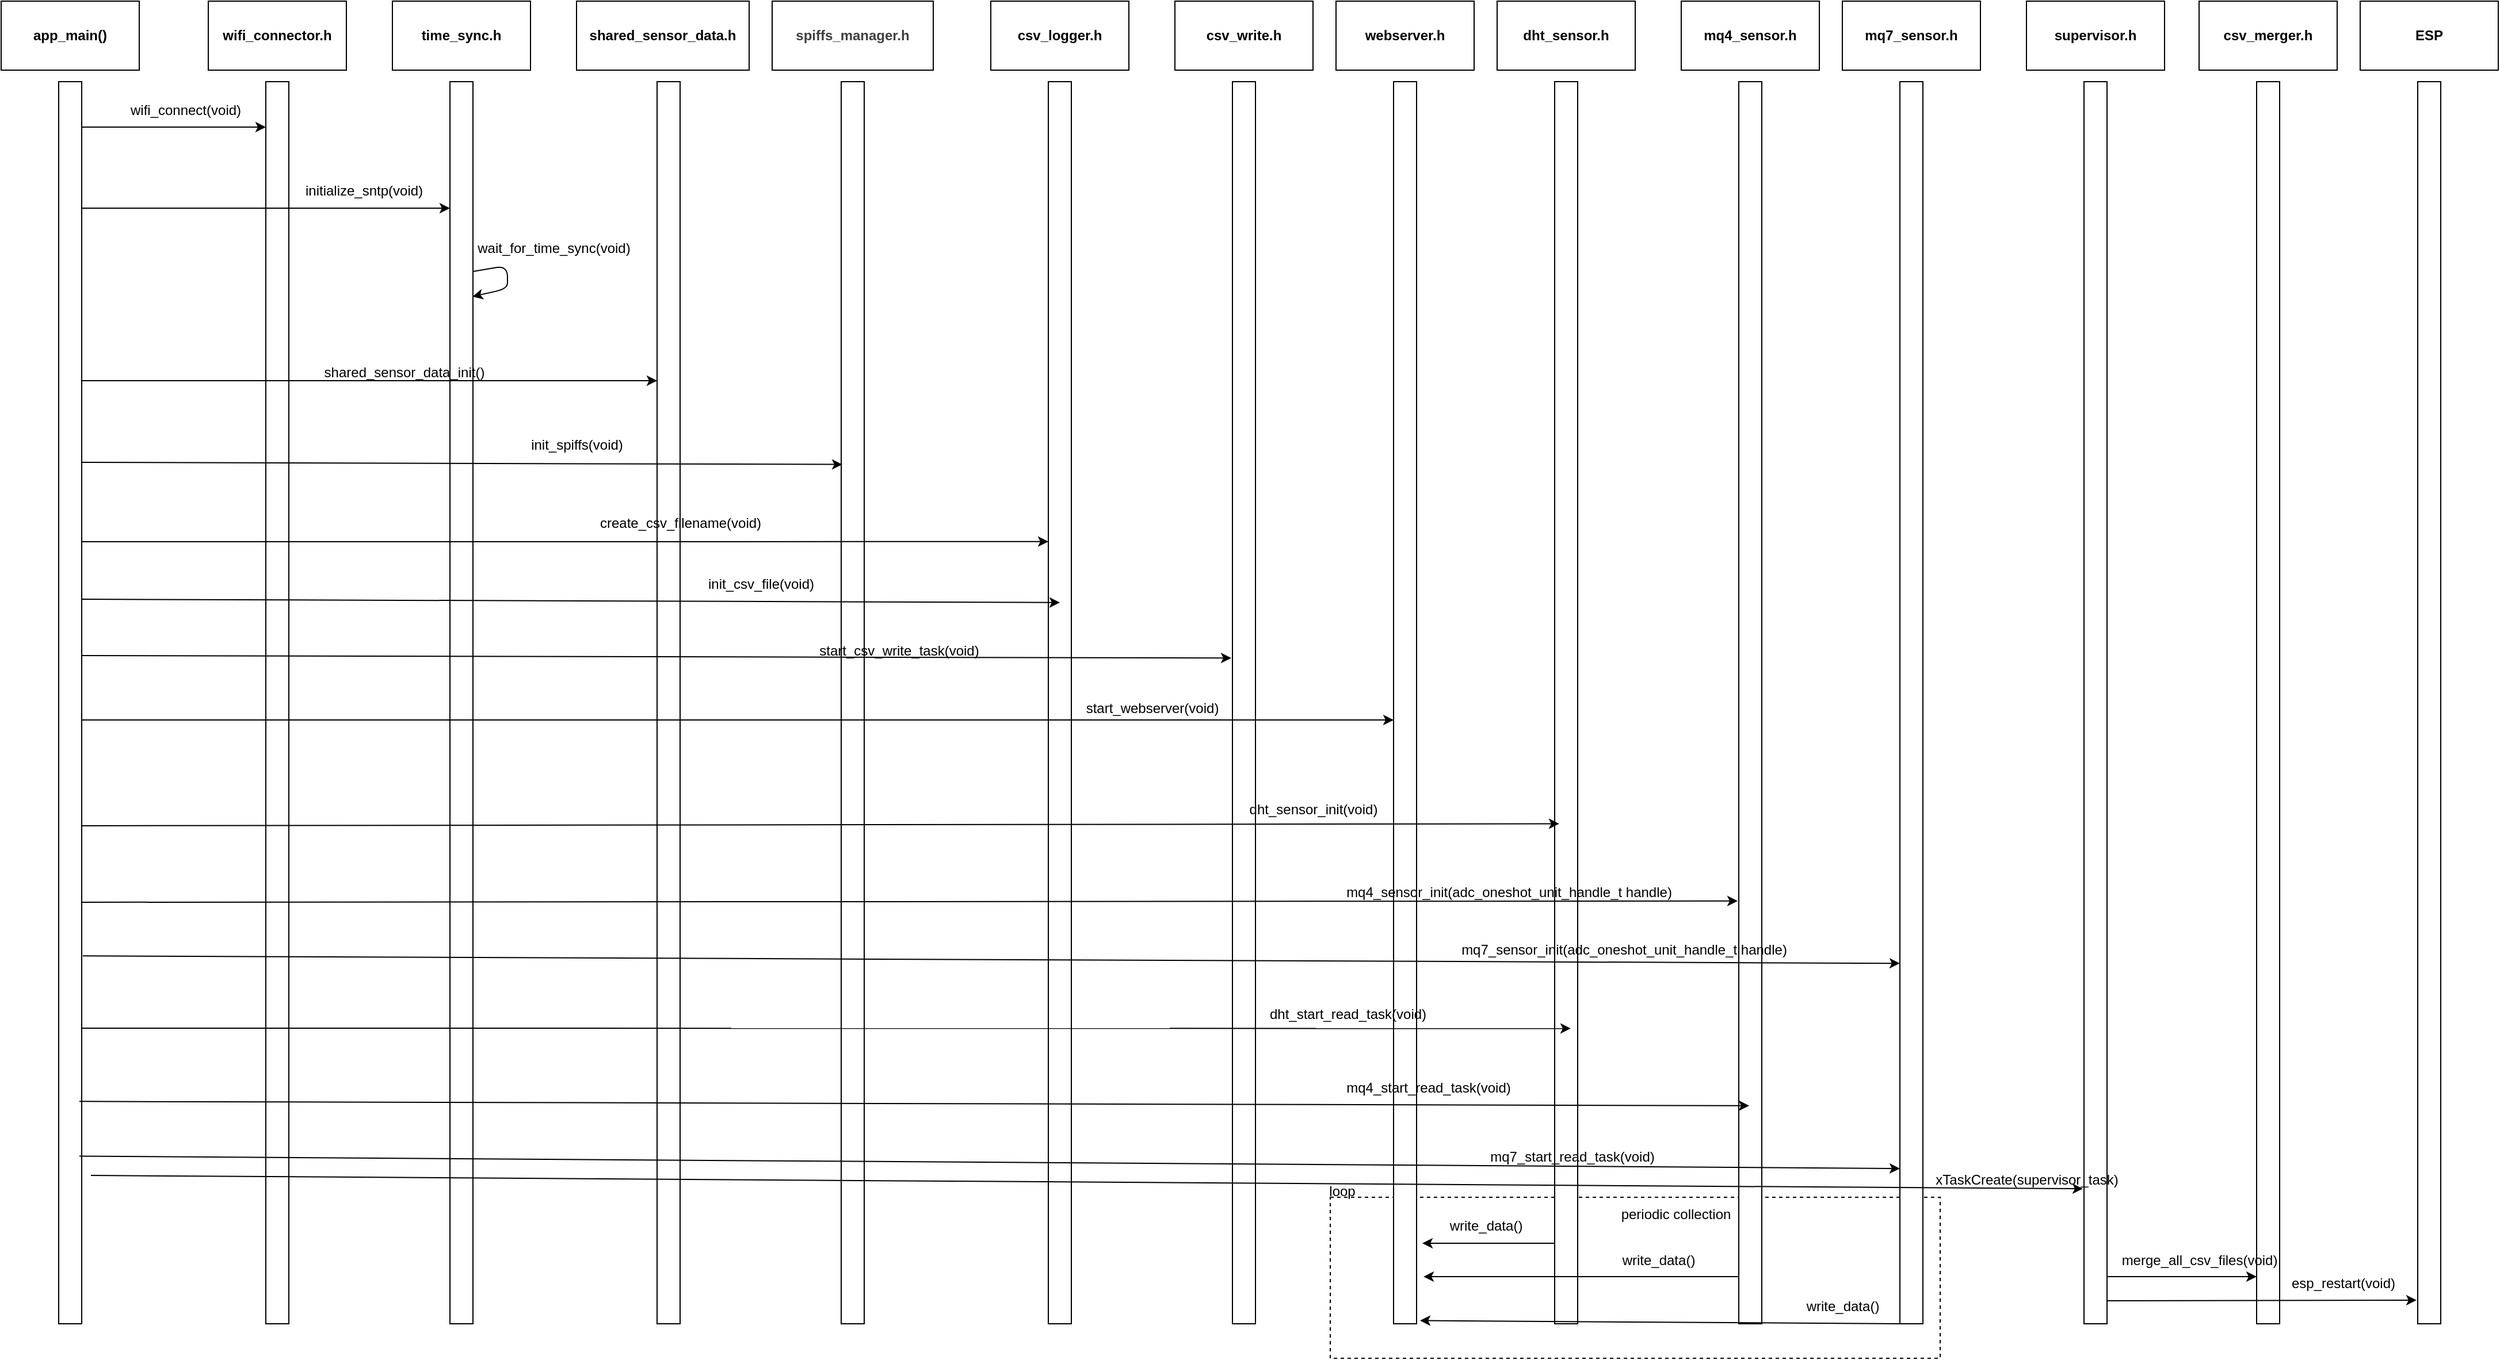 <mxfile>
    <diagram id="vKl0BwhZm0HH5AGCX_aw" name="Page-1">
        <mxGraphModel dx="1242" dy="1663" grid="1" gridSize="10" guides="1" tooltips="1" connect="1" arrows="1" fold="1" page="1" pageScale="1" pageWidth="850" pageHeight="1100" math="0" shadow="0">
            <root>
                <mxCell id="0"/>
                <mxCell id="1" parent="0"/>
                <mxCell id="62" value="" style="rounded=0;whiteSpace=wrap;html=1;dashed=1;" parent="1" vertex="1">
                    <mxGeometry x="1185" y="1010" width="530" height="140" as="geometry"/>
                </mxCell>
                <mxCell id="65" style="edgeStyle=none;html=1;entryX=1;entryY=0.5;entryDx=0;entryDy=0;" parent="1" edge="1">
                    <mxGeometry relative="1" as="geometry">
                        <mxPoint x="1385" y="1050" as="sourcePoint"/>
                        <mxPoint x="1265" y="1050" as="targetPoint"/>
                    </mxGeometry>
                </mxCell>
                <mxCell id="17" value="" style="rounded=0;whiteSpace=wrap;html=1;" parent="1" vertex="1">
                    <mxGeometry x="1380" y="40" width="20" height="1080" as="geometry"/>
                </mxCell>
                <mxCell id="41" value="" style="rounded=0;whiteSpace=wrap;html=1;" parent="1" vertex="1">
                    <mxGeometry x="1540" y="40" width="20" height="1080" as="geometry"/>
                </mxCell>
                <mxCell id="43" value="" style="rounded=0;whiteSpace=wrap;html=1;" parent="1" vertex="1">
                    <mxGeometry x="1680" y="40" width="20" height="1080" as="geometry"/>
                </mxCell>
                <mxCell id="45" value="" style="rounded=0;whiteSpace=wrap;html=1;" parent="1" vertex="1">
                    <mxGeometry x="1240" y="40" width="20" height="1080" as="geometry"/>
                </mxCell>
                <mxCell id="25" style="edgeStyle=none;html=1;entryX=0.98;entryY=0.173;entryDx=0;entryDy=0;exitX=0.94;exitY=0.153;exitDx=0;exitDy=0;exitPerimeter=0;entryPerimeter=0;" parent="1" source="7" target="7" edge="1">
                    <mxGeometry relative="1" as="geometry">
                        <mxPoint x="540" y="148" as="targetPoint"/>
                        <mxPoint x="441" y="170" as="sourcePoint"/>
                        <Array as="points">
                            <mxPoint x="470" y="200"/>
                            <mxPoint x="470" y="220"/>
                        </Array>
                    </mxGeometry>
                </mxCell>
                <mxCell id="7" value="" style="rounded=0;whiteSpace=wrap;html=1;fontStyle=1" parent="1" vertex="1">
                    <mxGeometry x="420" y="40" width="20" height="1080" as="geometry"/>
                </mxCell>
                <mxCell id="9" value="" style="rounded=0;whiteSpace=wrap;html=1;fontStyle=1" parent="1" vertex="1">
                    <mxGeometry x="600" y="40" width="20" height="1080" as="geometry"/>
                </mxCell>
                <mxCell id="11" value="" style="rounded=0;whiteSpace=wrap;html=1;" parent="1" vertex="1">
                    <mxGeometry x="760" y="40" width="20" height="1080" as="geometry"/>
                </mxCell>
                <mxCell id="13" value="" style="rounded=0;whiteSpace=wrap;html=1;" parent="1" vertex="1">
                    <mxGeometry x="940" y="40" width="20" height="1080" as="geometry"/>
                </mxCell>
                <mxCell id="15" value="" style="rounded=0;whiteSpace=wrap;html=1;" parent="1" vertex="1">
                    <mxGeometry x="1100" y="40" width="20" height="1080" as="geometry"/>
                </mxCell>
                <mxCell id="5" value="" style="rounded=0;whiteSpace=wrap;html=1;fontStyle=1" parent="1" vertex="1">
                    <mxGeometry x="260" y="40" width="20" height="1080" as="geometry"/>
                </mxCell>
                <mxCell id="19" style="edgeStyle=none;html=1;exitX=1;exitY=0.25;exitDx=0;exitDy=0;entryX=0;entryY=0.25;entryDx=0;entryDy=0;" parent="1" edge="1">
                    <mxGeometry relative="1" as="geometry">
                        <mxPoint x="100" y="79.5" as="sourcePoint"/>
                        <mxPoint x="260" y="79.5" as="targetPoint"/>
                    </mxGeometry>
                </mxCell>
                <mxCell id="21" style="edgeStyle=none;html=1;exitX=1;exitY=0.5;exitDx=0;exitDy=0;entryX=0;entryY=0.5;entryDx=0;entryDy=0;" parent="1" edge="1">
                    <mxGeometry relative="1" as="geometry">
                        <mxPoint x="100" y="150" as="sourcePoint"/>
                        <mxPoint x="420" y="150" as="targetPoint"/>
                    </mxGeometry>
                </mxCell>
                <mxCell id="27" style="edgeStyle=none;html=1;exitX=1;exitY=0.5;exitDx=0;exitDy=0;entryX=0.05;entryY=0.681;entryDx=0;entryDy=0;entryPerimeter=0;" parent="1" edge="1">
                    <mxGeometry relative="1" as="geometry">
                        <mxPoint x="100" y="371" as="sourcePoint"/>
                        <mxPoint x="761" y="372.83" as="targetPoint"/>
                    </mxGeometry>
                </mxCell>
                <mxCell id="29" style="edgeStyle=none;html=1;exitX=1;exitY=0.5;exitDx=0;exitDy=0;entryX=0;entryY=0.837;entryDx=0;entryDy=0;entryPerimeter=0;" parent="1" edge="1">
                    <mxGeometry relative="1" as="geometry">
                        <mxPoint x="100" y="440" as="sourcePoint"/>
                        <mxPoint x="940" y="439.91" as="targetPoint"/>
                    </mxGeometry>
                </mxCell>
                <mxCell id="31" style="edgeStyle=none;html=1;exitX=1;exitY=0.5;exitDx=0;exitDy=0;" parent="1" edge="1">
                    <mxGeometry relative="1" as="geometry">
                        <mxPoint x="100" y="300" as="sourcePoint"/>
                        <mxPoint x="600" y="300" as="targetPoint"/>
                    </mxGeometry>
                </mxCell>
                <mxCell id="47" style="edgeStyle=none;html=1;exitX=1;exitY=0.75;exitDx=0;exitDy=0;entryX=0;entryY=0.75;entryDx=0;entryDy=0;" parent="1" edge="1">
                    <mxGeometry relative="1" as="geometry">
                        <mxPoint x="100" y="595.0" as="sourcePoint"/>
                        <mxPoint x="1240" y="595.0" as="targetPoint"/>
                    </mxGeometry>
                </mxCell>
                <mxCell id="49" style="edgeStyle=none;html=1;exitX=1;exitY=0.75;exitDx=0;exitDy=0;entryX=0.2;entryY=0.867;entryDx=0;entryDy=0;entryPerimeter=0;" parent="1" edge="1">
                    <mxGeometry relative="1" as="geometry">
                        <mxPoint x="1384" y="685.24" as="targetPoint"/>
                        <mxPoint x="100" y="687.0" as="sourcePoint"/>
                    </mxGeometry>
                </mxCell>
                <mxCell id="3" value="" style="rounded=0;whiteSpace=wrap;html=1;fontStyle=1" parent="1" vertex="1">
                    <mxGeometry x="80" y="40" width="20" height="1080" as="geometry"/>
                </mxCell>
                <mxCell id="4" value="&lt;span&gt;app_main()&lt;/span&gt;" style="rounded=0;whiteSpace=wrap;html=1;fontStyle=1" parent="1" vertex="1">
                    <mxGeometry x="30" y="-30" width="120" height="60" as="geometry"/>
                </mxCell>
                <mxCell id="6" value="&lt;span&gt;wifi_connector.h&lt;/span&gt;" style="rounded=0;whiteSpace=wrap;html=1;fontStyle=1" parent="1" vertex="1">
                    <mxGeometry x="210" y="-30" width="120" height="60" as="geometry"/>
                </mxCell>
                <mxCell id="8" value="&lt;span&gt;time_sync.h&lt;/span&gt;" style="rounded=0;whiteSpace=wrap;html=1;fontStyle=1" parent="1" vertex="1">
                    <mxGeometry x="370" y="-30" width="120" height="60" as="geometry"/>
                </mxCell>
                <mxCell id="10" value="&lt;b&gt;shared_sensor_data.h&lt;/b&gt;" style="rounded=0;whiteSpace=wrap;html=1;fontStyle=1" parent="1" vertex="1">
                    <mxGeometry x="530" y="-30" width="150" height="60" as="geometry"/>
                </mxCell>
                <mxCell id="12" value="&lt;span style=&quot;color: rgb(63, 63, 63); font-weight: 700;&quot;&gt;spiffs_manager.h&lt;/span&gt;" style="rounded=0;whiteSpace=wrap;html=1;" parent="1" vertex="1">
                    <mxGeometry x="700" y="-30" width="140" height="60" as="geometry"/>
                </mxCell>
                <mxCell id="14" value="&lt;b&gt;csv_logger.h&lt;/b&gt;" style="rounded=0;whiteSpace=wrap;html=1;" parent="1" vertex="1">
                    <mxGeometry x="890" y="-30" width="120" height="60" as="geometry"/>
                </mxCell>
                <mxCell id="16" value="&lt;b&gt;csv_write.h&lt;/b&gt;" style="rounded=0;whiteSpace=wrap;html=1;" parent="1" vertex="1">
                    <mxGeometry x="1050" y="-30" width="120" height="60" as="geometry"/>
                </mxCell>
                <mxCell id="18" value="&lt;b&gt;dht_sensor.h&lt;/b&gt;" style="rounded=0;whiteSpace=wrap;html=1;" parent="1" vertex="1">
                    <mxGeometry x="1330" y="-30" width="120" height="60" as="geometry"/>
                </mxCell>
                <mxCell id="20" value="wifi_connect(void)" style="text;html=1;align=center;verticalAlign=middle;resizable=0;points=[];autosize=1;strokeColor=none;fillColor=none;" parent="1" vertex="1">
                    <mxGeometry x="130" y="50" width="120" height="30" as="geometry"/>
                </mxCell>
                <mxCell id="22" value="initialize_sntp(void)" style="text;html=1;align=center;verticalAlign=middle;resizable=0;points=[];autosize=1;strokeColor=none;fillColor=none;" parent="1" vertex="1">
                    <mxGeometry x="280" y="120" width="130" height="30" as="geometry"/>
                </mxCell>
                <mxCell id="26" value="wait_for_time_sync(void)" style="text;html=1;align=center;verticalAlign=middle;resizable=0;points=[];autosize=1;strokeColor=none;fillColor=none;" parent="1" vertex="1">
                    <mxGeometry x="430" y="170" width="160" height="30" as="geometry"/>
                </mxCell>
                <mxCell id="28" value="init_spiffs(void)" style="text;html=1;align=center;verticalAlign=middle;resizable=0;points=[];autosize=1;strokeColor=none;fillColor=none;" parent="1" vertex="1">
                    <mxGeometry x="480" y="341" width="100" height="30" as="geometry"/>
                </mxCell>
                <mxCell id="30" value="create_csv_filename(void)" style="text;html=1;align=center;verticalAlign=middle;resizable=0;points=[];autosize=1;strokeColor=none;fillColor=none;" parent="1" vertex="1">
                    <mxGeometry x="540" y="409" width="160" height="30" as="geometry"/>
                </mxCell>
                <mxCell id="32" value="shared_sensor_data_init()" style="text;html=1;align=center;verticalAlign=middle;resizable=0;points=[];autosize=1;strokeColor=none;fillColor=none;" parent="1" vertex="1">
                    <mxGeometry x="300" y="278" width="160" height="30" as="geometry"/>
                </mxCell>
                <mxCell id="37" style="edgeStyle=none;html=1;entryX=0;entryY=0.837;entryDx=0;entryDy=0;entryPerimeter=0;" parent="1" edge="1">
                    <mxGeometry relative="1" as="geometry">
                        <mxPoint x="100" y="490" as="sourcePoint"/>
                        <mxPoint x="950" y="492.91" as="targetPoint"/>
                    </mxGeometry>
                </mxCell>
                <mxCell id="38" value="init_csv_file(void)" style="text;html=1;align=center;verticalAlign=middle;resizable=0;points=[];autosize=1;strokeColor=none;fillColor=none;" parent="1" vertex="1">
                    <mxGeometry x="630" y="462" width="120" height="30" as="geometry"/>
                </mxCell>
                <mxCell id="39" value="start_csv_write_task(void)" style="text;html=1;align=center;verticalAlign=middle;resizable=0;points=[];autosize=1;strokeColor=none;fillColor=none;" parent="1" vertex="1">
                    <mxGeometry x="730" y="520" width="160" height="30" as="geometry"/>
                </mxCell>
                <mxCell id="40" style="edgeStyle=none;html=1;entryX=-0.05;entryY=0.464;entryDx=0;entryDy=0;entryPerimeter=0;exitX=1;exitY=0.462;exitDx=0;exitDy=0;exitPerimeter=0;" parent="1" source="3" target="15" edge="1">
                    <mxGeometry relative="1" as="geometry">
                        <mxPoint x="104" y="538" as="sourcePoint"/>
                        <mxPoint x="1092" y="544" as="targetPoint"/>
                    </mxGeometry>
                </mxCell>
                <mxCell id="42" value="&lt;b&gt;mq4_sensor.h&lt;/b&gt;" style="rounded=0;whiteSpace=wrap;html=1;" parent="1" vertex="1">
                    <mxGeometry x="1490" y="-30" width="120" height="60" as="geometry"/>
                </mxCell>
                <mxCell id="44" value="&lt;b&gt;mq7_sensor.h&lt;/b&gt;" style="rounded=0;whiteSpace=wrap;html=1;" parent="1" vertex="1">
                    <mxGeometry x="1630" y="-30" width="120" height="60" as="geometry"/>
                </mxCell>
                <mxCell id="46" value="&lt;b&gt;webserver.h&lt;/b&gt;" style="rounded=0;whiteSpace=wrap;html=1;" parent="1" vertex="1">
                    <mxGeometry x="1190" y="-30" width="120" height="60" as="geometry"/>
                </mxCell>
                <mxCell id="48" value="start_webserver(void)" style="text;html=1;align=center;verticalAlign=middle;resizable=0;points=[];autosize=1;strokeColor=none;fillColor=none;" parent="1" vertex="1">
                    <mxGeometry x="960" y="570" width="140" height="30" as="geometry"/>
                </mxCell>
                <mxCell id="50" style="edgeStyle=none;html=1;exitX=1;exitY=0.631;exitDx=0;exitDy=0;entryX=-0.05;entryY=0.63;entryDx=0;entryDy=0;entryPerimeter=0;exitPerimeter=0;" parent="1" edge="1">
                    <mxGeometry relative="1" as="geometry">
                        <mxPoint x="1539" y="752.4" as="targetPoint"/>
                        <mxPoint x="100" y="753.48" as="sourcePoint"/>
                    </mxGeometry>
                </mxCell>
                <mxCell id="51" style="edgeStyle=none;html=1;exitX=1.05;exitY=0.664;exitDx=0;exitDy=0;entryX=0;entryY=0.67;entryDx=0;entryDy=0;entryPerimeter=0;exitPerimeter=0;" parent="1" edge="1">
                    <mxGeometry relative="1" as="geometry">
                        <mxPoint x="1680" y="806.6" as="targetPoint"/>
                        <mxPoint x="101" y="800.12" as="sourcePoint"/>
                    </mxGeometry>
                </mxCell>
                <mxCell id="52" value="dht_sensor_init(void)" style="text;html=1;align=center;verticalAlign=middle;resizable=0;points=[];autosize=1;strokeColor=none;fillColor=none;" parent="1" vertex="1">
                    <mxGeometry x="1105" y="658" width="130" height="30" as="geometry"/>
                </mxCell>
                <mxCell id="53" value="mq4_sensor_init(adc_oneshot_unit_handle_t handle)" style="text;html=1;align=center;verticalAlign=middle;resizable=0;points=[];autosize=1;strokeColor=none;fillColor=none;" parent="1" vertex="1">
                    <mxGeometry x="1185" y="730" width="310" height="30" as="geometry"/>
                </mxCell>
                <mxCell id="54" value="mq7_sensor_init(adc_oneshot_unit_handle_t handle)" style="text;html=1;align=center;verticalAlign=middle;resizable=0;points=[];autosize=1;strokeColor=none;fillColor=none;" parent="1" vertex="1">
                    <mxGeometry x="1285" y="780" width="310" height="30" as="geometry"/>
                </mxCell>
                <mxCell id="55" style="edgeStyle=none;html=1;exitX=1;exitY=0.762;exitDx=0;exitDy=0;entryX=0.2;entryY=0.867;entryDx=0;entryDy=0;entryPerimeter=0;exitPerimeter=0;" parent="1" source="3" edge="1">
                    <mxGeometry relative="1" as="geometry">
                        <mxPoint x="1394" y="863.24" as="targetPoint"/>
                        <mxPoint x="110" y="865.0" as="sourcePoint"/>
                    </mxGeometry>
                </mxCell>
                <mxCell id="56" style="edgeStyle=none;html=1;exitX=0.9;exitY=0.821;exitDx=0;exitDy=0;entryX=-0.05;entryY=0.63;entryDx=0;entryDy=0;entryPerimeter=0;exitPerimeter=0;" parent="1" source="3" edge="1">
                    <mxGeometry relative="1" as="geometry">
                        <mxPoint x="1549" y="930.4" as="targetPoint"/>
                        <mxPoint x="110" y="931.48" as="sourcePoint"/>
                    </mxGeometry>
                </mxCell>
                <mxCell id="57" style="edgeStyle=none;html=1;exitX=0.9;exitY=0.865;exitDx=0;exitDy=0;exitPerimeter=0;" parent="1" source="3" edge="1">
                    <mxGeometry relative="1" as="geometry">
                        <mxPoint x="1680" y="985" as="targetPoint"/>
                        <mxPoint x="111" y="978.12" as="sourcePoint"/>
                    </mxGeometry>
                </mxCell>
                <mxCell id="58" value="dht_start_read_task(void)" style="text;html=1;align=center;verticalAlign=middle;resizable=0;points=[];autosize=1;strokeColor=none;fillColor=none;" parent="1" vertex="1">
                    <mxGeometry x="1120" y="836" width="160" height="30" as="geometry"/>
                </mxCell>
                <mxCell id="59" value="mq4_start_read_task(&lt;span style=&quot;color: rgb(0, 0, 0);&quot;&gt;void&lt;/span&gt;)" style="text;html=1;align=center;verticalAlign=middle;resizable=0;points=[];autosize=1;strokeColor=none;fillColor=none;" parent="1" vertex="1">
                    <mxGeometry x="1185" y="900" width="170" height="30" as="geometry"/>
                </mxCell>
                <mxCell id="60" value="mq7_start_read_task(&lt;span style=&quot;color: rgb(0, 0, 0);&quot;&gt;void&lt;/span&gt;)" style="text;html=1;align=center;verticalAlign=middle;resizable=0;points=[];autosize=1;strokeColor=none;fillColor=none;" parent="1" vertex="1">
                    <mxGeometry x="1310" y="960" width="170" height="30" as="geometry"/>
                </mxCell>
                <mxCell id="63" value="loop" style="text;html=1;align=center;verticalAlign=middle;resizable=0;points=[];autosize=1;strokeColor=none;fillColor=none;" parent="1" vertex="1">
                    <mxGeometry x="1170" y="990" width="50" height="30" as="geometry"/>
                </mxCell>
                <mxCell id="64" value="periodic collection" style="text;html=1;align=center;verticalAlign=middle;resizable=0;points=[];autosize=1;strokeColor=none;fillColor=none;" parent="1" vertex="1">
                    <mxGeometry x="1425" y="1010" width="120" height="30" as="geometry"/>
                </mxCell>
                <mxCell id="66" style="edgeStyle=none;html=1;entryX=1;entryY=0.5;entryDx=0;entryDy=0;" parent="1" edge="1">
                    <mxGeometry relative="1" as="geometry">
                        <mxPoint x="1540" y="1079" as="sourcePoint"/>
                        <mxPoint x="1266" y="1079.02" as="targetPoint"/>
                    </mxGeometry>
                </mxCell>
                <mxCell id="67" style="edgeStyle=none;html=1;entryX=0.9;entryY=0.953;entryDx=0;entryDy=0;entryPerimeter=0;exitX=0;exitY=1;exitDx=0;exitDy=0;" parent="1" source="43" edge="1">
                    <mxGeometry relative="1" as="geometry">
                        <mxPoint x="1684" y="1122.72" as="sourcePoint"/>
                        <mxPoint x="1263" y="1117.24" as="targetPoint"/>
                    </mxGeometry>
                </mxCell>
                <mxCell id="68" value="write_data()" style="text;html=1;align=center;verticalAlign=middle;resizable=0;points=[];autosize=1;strokeColor=none;fillColor=none;" parent="1" vertex="1">
                    <mxGeometry x="1275" y="1020" width="90" height="30" as="geometry"/>
                </mxCell>
                <mxCell id="70" value="write_data()" style="text;html=1;align=center;verticalAlign=middle;resizable=0;points=[];autosize=1;strokeColor=none;fillColor=none;" parent="1" vertex="1">
                    <mxGeometry x="1425" y="1050" width="90" height="30" as="geometry"/>
                </mxCell>
                <mxCell id="71" value="write_data()" style="text;html=1;align=center;verticalAlign=middle;resizable=0;points=[];autosize=1;strokeColor=none;fillColor=none;" parent="1" vertex="1">
                    <mxGeometry x="1585" y="1090" width="90" height="30" as="geometry"/>
                </mxCell>
                <mxCell id="80" style="edgeStyle=none;html=1;exitX=1;exitY=0.75;exitDx=0;exitDy=0;entryX=0;entryY=0.75;entryDx=0;entryDy=0;" parent="1" edge="1">
                    <mxGeometry relative="1" as="geometry">
                        <mxPoint x="1860" y="1079.0" as="sourcePoint"/>
                        <mxPoint x="1990" y="1079.0" as="targetPoint"/>
                    </mxGeometry>
                </mxCell>
                <mxCell id="72" value="" style="rounded=0;whiteSpace=wrap;html=1;" parent="1" vertex="1">
                    <mxGeometry x="1840" y="40" width="20" height="1080" as="geometry"/>
                </mxCell>
                <mxCell id="73" value="&lt;b&gt;supervisor.h&lt;/b&gt;" style="rounded=0;whiteSpace=wrap;html=1;" parent="1" vertex="1">
                    <mxGeometry x="1790" y="-30" width="120" height="60" as="geometry"/>
                </mxCell>
                <mxCell id="74" value="" style="rounded=0;whiteSpace=wrap;html=1;" parent="1" vertex="1">
                    <mxGeometry x="1990" y="40" width="20" height="1080" as="geometry"/>
                </mxCell>
                <mxCell id="75" value="&lt;b&gt;csv_merger.h&lt;/b&gt;" style="rounded=0;whiteSpace=wrap;html=1;" parent="1" vertex="1">
                    <mxGeometry x="1940" y="-30" width="120" height="60" as="geometry"/>
                </mxCell>
                <mxCell id="76" value="" style="rounded=0;whiteSpace=wrap;html=1;" parent="1" vertex="1">
                    <mxGeometry x="2130" y="40" width="20" height="1080" as="geometry"/>
                </mxCell>
                <mxCell id="77" value="&lt;b&gt;ESP&lt;/b&gt;" style="rounded=0;whiteSpace=wrap;html=1;" parent="1" vertex="1">
                    <mxGeometry x="2080" y="-30" width="120" height="60" as="geometry"/>
                </mxCell>
                <mxCell id="78" style="edgeStyle=none;html=1;exitX=0.9;exitY=0.865;exitDx=0;exitDy=0;exitPerimeter=0;entryX=-0.05;entryY=0.895;entryDx=0;entryDy=0;entryPerimeter=0;" parent="1" edge="1">
                    <mxGeometry relative="1" as="geometry">
                        <mxPoint x="1839" y="1002.6" as="targetPoint"/>
                        <mxPoint x="108" y="991" as="sourcePoint"/>
                    </mxGeometry>
                </mxCell>
                <mxCell id="79" value="xTaskCreate(supervisor_task)" style="text;html=1;align=center;verticalAlign=middle;resizable=0;points=[];autosize=1;strokeColor=none;fillColor=none;" parent="1" vertex="1">
                    <mxGeometry x="1700" y="980" width="180" height="30" as="geometry"/>
                </mxCell>
                <mxCell id="81" value="merge_all_csv_files(void)" style="text;html=1;align=center;verticalAlign=middle;resizable=0;points=[];autosize=1;strokeColor=none;fillColor=none;" parent="1" vertex="1">
                    <mxGeometry x="1860" y="1050" width="160" height="30" as="geometry"/>
                </mxCell>
                <mxCell id="84" value="esp_restart(void)" style="text;html=1;align=center;verticalAlign=middle;resizable=0;points=[];autosize=1;strokeColor=none;fillColor=none;" parent="1" vertex="1">
                    <mxGeometry x="2010" y="1070" width="110" height="30" as="geometry"/>
                </mxCell>
                <mxCell id="86" style="edgeStyle=none;html=1;exitX=1;exitY=0.75;exitDx=0;exitDy=0;entryX=-0.05;entryY=0.981;entryDx=0;entryDy=0;entryPerimeter=0;" parent="1" target="76" edge="1">
                    <mxGeometry relative="1" as="geometry">
                        <mxPoint x="1860" y="1100.0" as="sourcePoint"/>
                        <mxPoint x="1990" y="1100.0" as="targetPoint"/>
                    </mxGeometry>
                </mxCell>
            </root>
        </mxGraphModel>
    </diagram>
</mxfile>